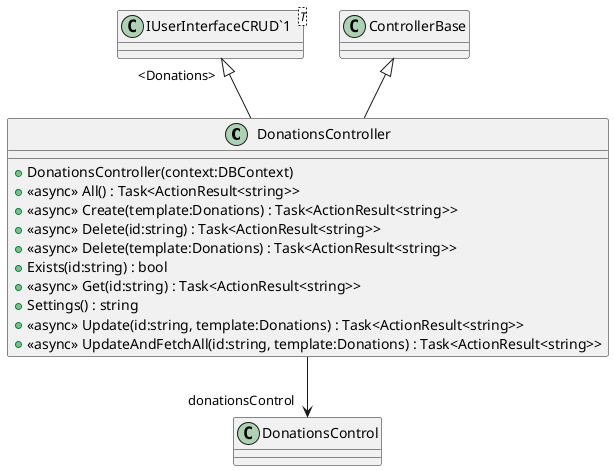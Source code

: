 @startuml
class DonationsController {
    + DonationsController(context:DBContext)
    + <<async>> All() : Task<ActionResult<string>>
    + <<async>> Create(template:Donations) : Task<ActionResult<string>>
    + <<async>> Delete(id:string) : Task<ActionResult<string>>
    + <<async>> Delete(template:Donations) : Task<ActionResult<string>>
    + Exists(id:string) : bool
    + <<async>> Get(id:string) : Task<ActionResult<string>>
    + Settings() : string
    + <<async>> Update(id:string, template:Donations) : Task<ActionResult<string>>
    + <<async>> UpdateAndFetchAll(id:string, template:Donations) : Task<ActionResult<string>>
}
class "IUserInterfaceCRUD`1"<T> {
}
ControllerBase <|-- DonationsController
"IUserInterfaceCRUD`1" "<Donations>" <|-- DonationsController
DonationsController --> "donationsControl" DonationsControl
@enduml
